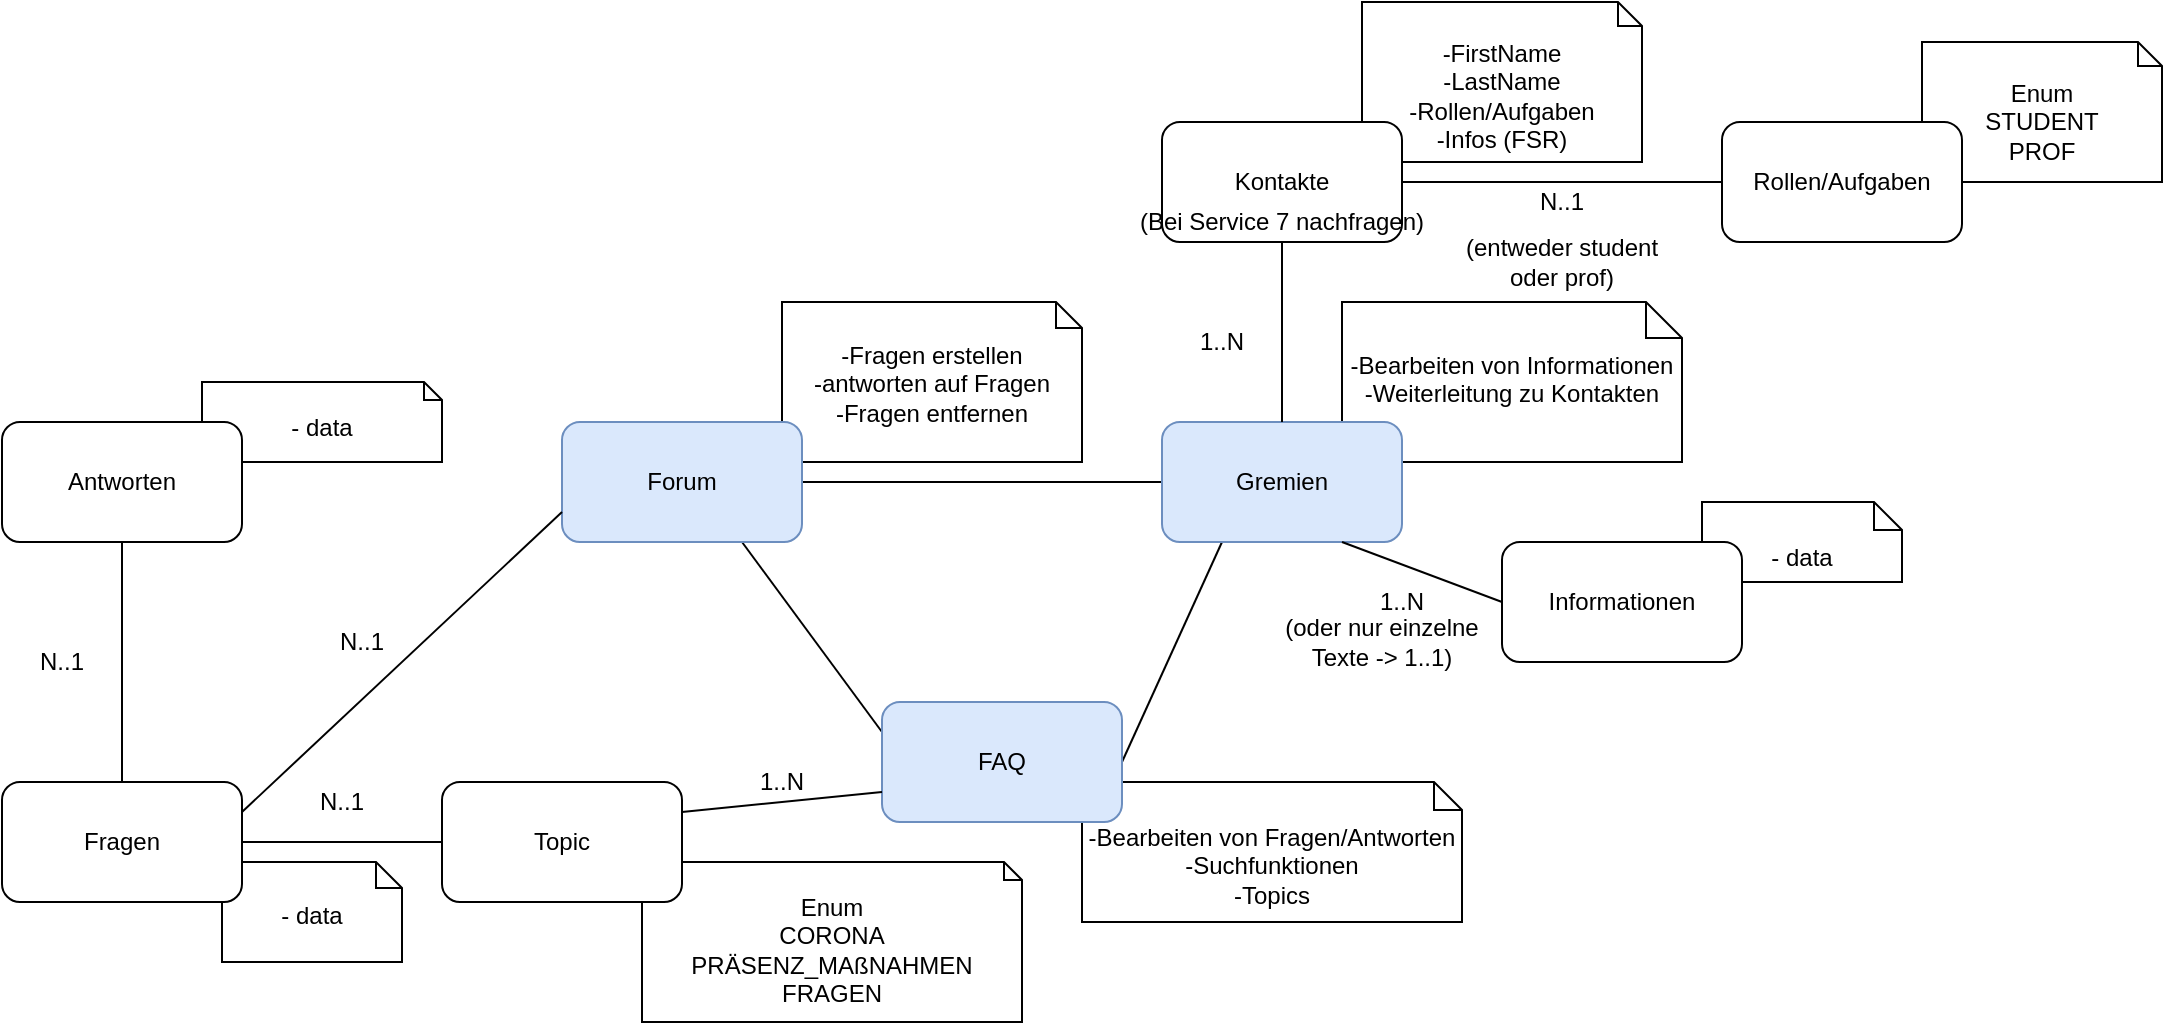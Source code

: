 <mxfile version="14.5.1" type="device"><diagram id="B_g8u3ckX0AtbHuT5oZJ" name="Seite-1"><mxGraphModel dx="2012" dy="685" grid="1" gridSize="10" guides="1" tooltips="1" connect="1" arrows="1" fold="1" page="1" pageScale="1" pageWidth="827" pageHeight="1169" math="0" shadow="0"><root><mxCell id="0"/><mxCell id="1" parent="0"/><mxCell id="QCEsbQUIYA64EfGok-Z8-43" value="- data" style="shape=note2;boundedLbl=1;whiteSpace=wrap;html=1;size=9;verticalAlign=top;align=center;" vertex="1" parent="1"><mxGeometry x="-250" y="250" width="120" height="40" as="geometry"/></mxCell><mxCell id="QCEsbQUIYA64EfGok-Z8-34" value="- data" style="shape=note2;boundedLbl=1;whiteSpace=wrap;html=1;size=14;verticalAlign=top;align=center;" vertex="1" parent="1"><mxGeometry x="500" y="310" width="100" height="40" as="geometry"/></mxCell><mxCell id="QCEsbQUIYA64EfGok-Z8-4" value="" style="endArrow=none;html=1;entryX=0.25;entryY=1;entryDx=0;entryDy=0;exitX=1;exitY=0.5;exitDx=0;exitDy=0;" edge="1" parent="1" source="QCEsbQUIYA64EfGok-Z8-1" target="QCEsbQUIYA64EfGok-Z8-3"><mxGeometry width="50" height="50" relative="1" as="geometry"><mxPoint x="140" y="440" as="sourcePoint"/><mxPoint x="190" y="390" as="targetPoint"/></mxGeometry></mxCell><mxCell id="QCEsbQUIYA64EfGok-Z8-5" value="" style="endArrow=none;html=1;entryX=0.75;entryY=1;entryDx=0;entryDy=0;exitX=0;exitY=0.25;exitDx=0;exitDy=0;" edge="1" parent="1" source="QCEsbQUIYA64EfGok-Z8-1" target="QCEsbQUIYA64EfGok-Z8-2"><mxGeometry width="50" height="50" relative="1" as="geometry"><mxPoint x="140" y="440" as="sourcePoint"/><mxPoint x="190" y="390" as="targetPoint"/></mxGeometry></mxCell><mxCell id="QCEsbQUIYA64EfGok-Z8-6" value="" style="endArrow=none;html=1;entryX=0;entryY=0.5;entryDx=0;entryDy=0;exitX=1;exitY=0.5;exitDx=0;exitDy=0;" edge="1" parent="1" source="QCEsbQUIYA64EfGok-Z8-2" target="QCEsbQUIYA64EfGok-Z8-3"><mxGeometry width="50" height="50" relative="1" as="geometry"><mxPoint x="140" y="440" as="sourcePoint"/><mxPoint x="190" y="390" as="targetPoint"/></mxGeometry></mxCell><mxCell id="QCEsbQUIYA64EfGok-Z8-8" value="-Bearbeiten von Fragen/Antworten&lt;br&gt;-Suchfunktionen&lt;br&gt;-Topics" style="shape=note2;boundedLbl=1;whiteSpace=wrap;html=1;size=14;verticalAlign=top;align=center;" vertex="1" parent="1"><mxGeometry x="190" y="450" width="190" height="70" as="geometry"/></mxCell><mxCell id="QCEsbQUIYA64EfGok-Z8-9" value="-Bearbeiten von Informationen&lt;br&gt;-Weiterleitung zu Kontakten" style="shape=note2;boundedLbl=1;whiteSpace=wrap;html=1;size=18;verticalAlign=top;align=center;" vertex="1" parent="1"><mxGeometry x="320" y="210" width="170" height="80" as="geometry"/></mxCell><mxCell id="QCEsbQUIYA64EfGok-Z8-10" value="-Fragen erstellen&lt;br&gt;-antworten auf Fragen&lt;br&gt;-Fragen entfernen" style="shape=note2;boundedLbl=1;whiteSpace=wrap;html=1;size=13;verticalAlign=top;align=center;" vertex="1" parent="1"><mxGeometry x="40" y="210" width="150" height="80" as="geometry"/></mxCell><mxCell id="QCEsbQUIYA64EfGok-Z8-2" value="Forum" style="rounded=1;whiteSpace=wrap;html=1;fillColor=#dae8fc;strokeColor=#6c8ebf;" vertex="1" parent="1"><mxGeometry x="-70" y="270" width="120" height="60" as="geometry"/></mxCell><mxCell id="QCEsbQUIYA64EfGok-Z8-3" value="Gremien" style="rounded=1;whiteSpace=wrap;html=1;fillColor=#dae8fc;strokeColor=#6c8ebf;" vertex="1" parent="1"><mxGeometry x="230" y="270" width="120" height="60" as="geometry"/></mxCell><mxCell id="QCEsbQUIYA64EfGok-Z8-1" value="FAQ" style="rounded=1;whiteSpace=wrap;html=1;fillColor=#dae8fc;strokeColor=#6c8ebf;" vertex="1" parent="1"><mxGeometry x="90" y="410" width="120" height="60" as="geometry"/></mxCell><mxCell id="QCEsbQUIYA64EfGok-Z8-13" value="Enum&lt;br&gt;CORONA&lt;br&gt;PRÄSENZ_MAßNAHMEN&lt;br&gt;FRAGEN" style="shape=note2;boundedLbl=1;whiteSpace=wrap;html=1;size=9;verticalAlign=top;align=center;" vertex="1" parent="1"><mxGeometry x="-30" y="490" width="190" height="80" as="geometry"/></mxCell><mxCell id="QCEsbQUIYA64EfGok-Z8-14" value="" style="endArrow=none;html=1;entryX=1;entryY=0.25;entryDx=0;entryDy=0;exitX=0;exitY=0.75;exitDx=0;exitDy=0;" edge="1" parent="1" source="QCEsbQUIYA64EfGok-Z8-1" target="QCEsbQUIYA64EfGok-Z8-12"><mxGeometry width="50" height="50" relative="1" as="geometry"><mxPoint x="140" y="440" as="sourcePoint"/><mxPoint x="190" y="390" as="targetPoint"/></mxGeometry></mxCell><mxCell id="QCEsbQUIYA64EfGok-Z8-15" value="1..N" style="text;html=1;strokeColor=none;fillColor=none;align=center;verticalAlign=middle;whiteSpace=wrap;rounded=0;" vertex="1" parent="1"><mxGeometry x="20" y="440" width="40" height="20" as="geometry"/></mxCell><mxCell id="QCEsbQUIYA64EfGok-Z8-12" value="Topic" style="rounded=1;whiteSpace=wrap;html=1;" vertex="1" parent="1"><mxGeometry x="-130" y="450" width="120" height="60" as="geometry"/></mxCell><mxCell id="QCEsbQUIYA64EfGok-Z8-17" value="" style="endArrow=none;html=1;entryX=1;entryY=0.5;entryDx=0;entryDy=0;exitX=0;exitY=0.5;exitDx=0;exitDy=0;" edge="1" parent="1" source="QCEsbQUIYA64EfGok-Z8-12" target="QCEsbQUIYA64EfGok-Z8-16"><mxGeometry width="50" height="50" relative="1" as="geometry"><mxPoint x="140" y="440" as="sourcePoint"/><mxPoint x="190" y="390" as="targetPoint"/></mxGeometry></mxCell><mxCell id="QCEsbQUIYA64EfGok-Z8-18" value="N..1" style="text;html=1;strokeColor=none;fillColor=none;align=center;verticalAlign=middle;whiteSpace=wrap;rounded=0;" vertex="1" parent="1"><mxGeometry x="-200" y="450" width="40" height="20" as="geometry"/></mxCell><mxCell id="QCEsbQUIYA64EfGok-Z8-21" value="- data" style="shape=note2;boundedLbl=1;whiteSpace=wrap;html=1;size=13;verticalAlign=top;align=center;" vertex="1" parent="1"><mxGeometry x="-240" y="490" width="90" height="50" as="geometry"/></mxCell><mxCell id="QCEsbQUIYA64EfGok-Z8-16" value="Fragen" style="rounded=1;whiteSpace=wrap;html=1;" vertex="1" parent="1"><mxGeometry x="-350" y="450" width="120" height="60" as="geometry"/></mxCell><mxCell id="QCEsbQUIYA64EfGok-Z8-23" value="" style="endArrow=none;html=1;entryX=0.5;entryY=1;entryDx=0;entryDy=0;" edge="1" parent="1" source="QCEsbQUIYA64EfGok-Z8-3" target="QCEsbQUIYA64EfGok-Z8-22"><mxGeometry width="50" height="50" relative="1" as="geometry"><mxPoint x="370" y="440" as="sourcePoint"/><mxPoint x="420" y="390" as="targetPoint"/></mxGeometry></mxCell><mxCell id="QCEsbQUIYA64EfGok-Z8-25" value="-FirstName&lt;br&gt;-LastName&lt;br&gt;-Rollen/Aufgaben&lt;br&gt;-Infos (FSR)" style="shape=note2;boundedLbl=1;whiteSpace=wrap;html=1;size=12;verticalAlign=top;align=center;" vertex="1" parent="1"><mxGeometry x="330" y="60" width="140" height="80" as="geometry"/></mxCell><mxCell id="QCEsbQUIYA64EfGok-Z8-22" value="Kontakte" style="rounded=1;whiteSpace=wrap;html=1;" vertex="1" parent="1"><mxGeometry x="230" y="120" width="120" height="60" as="geometry"/></mxCell><mxCell id="QCEsbQUIYA64EfGok-Z8-24" value="(Bei Service 7 nachfragen)" style="text;html=1;strokeColor=none;fillColor=none;align=center;verticalAlign=middle;whiteSpace=wrap;rounded=0;" vertex="1" parent="1"><mxGeometry x="205" y="160" width="170" height="20" as="geometry"/></mxCell><mxCell id="QCEsbQUIYA64EfGok-Z8-27" value="" style="endArrow=none;html=1;entryX=0;entryY=0.5;entryDx=0;entryDy=0;exitX=1;exitY=0.5;exitDx=0;exitDy=0;" edge="1" parent="1" source="QCEsbQUIYA64EfGok-Z8-22" target="QCEsbQUIYA64EfGok-Z8-26"><mxGeometry width="50" height="50" relative="1" as="geometry"><mxPoint x="460" y="310" as="sourcePoint"/><mxPoint x="510" y="260" as="targetPoint"/></mxGeometry></mxCell><mxCell id="QCEsbQUIYA64EfGok-Z8-28" value="N..1" style="text;html=1;strokeColor=none;fillColor=none;align=center;verticalAlign=middle;whiteSpace=wrap;rounded=0;" vertex="1" parent="1"><mxGeometry x="410" y="150" width="40" height="20" as="geometry"/></mxCell><mxCell id="QCEsbQUIYA64EfGok-Z8-29" value="Enum&lt;br&gt;STUDENT&lt;br&gt;PROF" style="shape=note2;boundedLbl=1;whiteSpace=wrap;html=1;size=12;verticalAlign=top;align=center;" vertex="1" parent="1"><mxGeometry x="610" y="80" width="120" height="70" as="geometry"/></mxCell><mxCell id="QCEsbQUIYA64EfGok-Z8-26" value="Rollen/Aufgaben" style="rounded=1;whiteSpace=wrap;html=1;" vertex="1" parent="1"><mxGeometry x="510" y="120" width="120" height="60" as="geometry"/></mxCell><mxCell id="QCEsbQUIYA64EfGok-Z8-30" value="(entweder student oder prof)" style="text;html=1;strokeColor=none;fillColor=none;align=center;verticalAlign=middle;whiteSpace=wrap;rounded=0;" vertex="1" parent="1"><mxGeometry x="380" y="180" width="100" height="20" as="geometry"/></mxCell><mxCell id="QCEsbQUIYA64EfGok-Z8-32" value="Informationen" style="rounded=1;whiteSpace=wrap;html=1;" vertex="1" parent="1"><mxGeometry x="400" y="330" width="120" height="60" as="geometry"/></mxCell><mxCell id="QCEsbQUIYA64EfGok-Z8-33" value="" style="endArrow=none;html=1;entryX=0.75;entryY=1;entryDx=0;entryDy=0;exitX=0;exitY=0.5;exitDx=0;exitDy=0;" edge="1" parent="1" source="QCEsbQUIYA64EfGok-Z8-32" target="QCEsbQUIYA64EfGok-Z8-3"><mxGeometry width="50" height="50" relative="1" as="geometry"><mxPoint x="150" y="290" as="sourcePoint"/><mxPoint x="200" y="240" as="targetPoint"/></mxGeometry></mxCell><mxCell id="QCEsbQUIYA64EfGok-Z8-35" value="" style="endArrow=none;html=1;exitX=0;exitY=0.75;exitDx=0;exitDy=0;entryX=1;entryY=0.25;entryDx=0;entryDy=0;" edge="1" parent="1" source="QCEsbQUIYA64EfGok-Z8-2" target="QCEsbQUIYA64EfGok-Z8-16"><mxGeometry width="50" height="50" relative="1" as="geometry"><mxPoint x="80" y="290" as="sourcePoint"/><mxPoint x="130" y="240" as="targetPoint"/></mxGeometry></mxCell><mxCell id="QCEsbQUIYA64EfGok-Z8-36" value="N..1" style="text;html=1;strokeColor=none;fillColor=none;align=center;verticalAlign=middle;whiteSpace=wrap;rounded=0;" vertex="1" parent="1"><mxGeometry x="-190" y="370" width="40" height="20" as="geometry"/></mxCell><mxCell id="QCEsbQUIYA64EfGok-Z8-37" value="1..N" style="text;html=1;strokeColor=none;fillColor=none;align=center;verticalAlign=middle;whiteSpace=wrap;rounded=0;" vertex="1" parent="1"><mxGeometry x="240" y="220" width="40" height="20" as="geometry"/></mxCell><mxCell id="QCEsbQUIYA64EfGok-Z8-38" value="1..N" style="text;html=1;strokeColor=none;fillColor=none;align=center;verticalAlign=middle;whiteSpace=wrap;rounded=0;" vertex="1" parent="1"><mxGeometry x="330" y="350" width="40" height="20" as="geometry"/></mxCell><mxCell id="QCEsbQUIYA64EfGok-Z8-39" value="(oder nur einzelne Texte -&amp;gt; 1..1)" style="text;html=1;strokeColor=none;fillColor=none;align=center;verticalAlign=middle;whiteSpace=wrap;rounded=0;" vertex="1" parent="1"><mxGeometry x="290" y="370" width="100" height="20" as="geometry"/></mxCell><mxCell id="QCEsbQUIYA64EfGok-Z8-40" value="Antworten" style="rounded=1;whiteSpace=wrap;html=1;" vertex="1" parent="1"><mxGeometry x="-350" y="270" width="120" height="60" as="geometry"/></mxCell><mxCell id="QCEsbQUIYA64EfGok-Z8-41" value="" style="endArrow=none;html=1;exitX=0.5;exitY=1;exitDx=0;exitDy=0;entryX=0.5;entryY=0;entryDx=0;entryDy=0;" edge="1" parent="1" source="QCEsbQUIYA64EfGok-Z8-40" target="QCEsbQUIYA64EfGok-Z8-16"><mxGeometry width="50" height="50" relative="1" as="geometry"><mxPoint x="110" y="380" as="sourcePoint"/><mxPoint x="160" y="330" as="targetPoint"/></mxGeometry></mxCell><mxCell id="QCEsbQUIYA64EfGok-Z8-42" value="N..1" style="text;html=1;strokeColor=none;fillColor=none;align=center;verticalAlign=middle;whiteSpace=wrap;rounded=0;" vertex="1" parent="1"><mxGeometry x="-340" y="380" width="40" height="20" as="geometry"/></mxCell></root></mxGraphModel></diagram></mxfile>